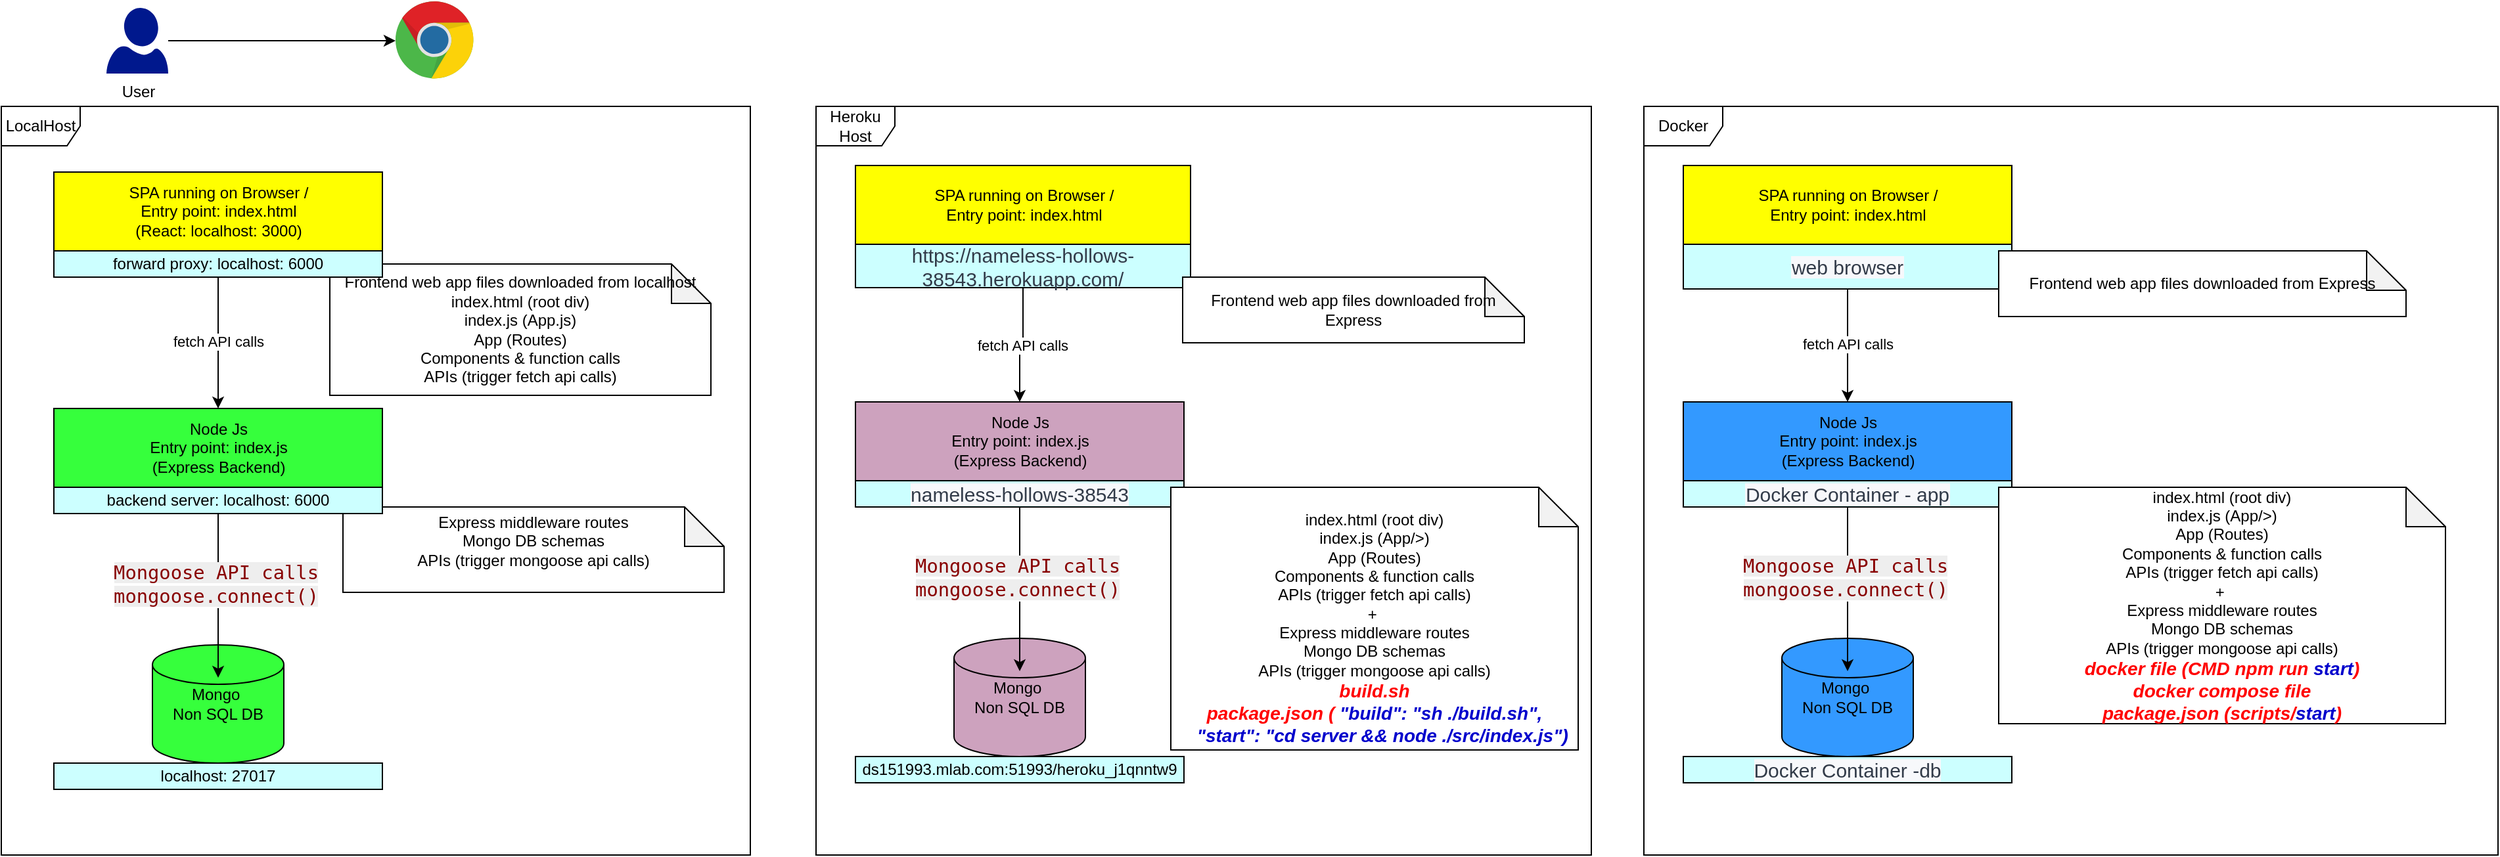 <mxfile version="13.5.8" type="github">
  <diagram name="Page-1" id="e7e014a7-5840-1c2e-5031-d8a46d1fe8dd">
    <mxGraphModel dx="1549" dy="625" grid="0" gridSize="10" guides="1" tooltips="1" connect="1" arrows="1" fold="1" page="1" pageScale="1" pageWidth="1169" pageHeight="826" background="#ffffff" math="0" shadow="0">
      <root>
        <mxCell id="0" />
        <mxCell id="1" parent="0" />
        <mxCell id="EqBbusVfHMR0FqAXmhcd-86" value="LocalHost" style="shape=umlFrame;whiteSpace=wrap;html=1;strokeColor=#000000;fillColor=#FFFFFF;" vertex="1" parent="1">
          <mxGeometry x="10" y="90" width="570" height="570" as="geometry" />
        </mxCell>
        <mxCell id="EqBbusVfHMR0FqAXmhcd-87" value="Heroku Host" style="shape=umlFrame;whiteSpace=wrap;html=1;strokeColor=#000000;fillColor=#FFFFFF;" vertex="1" parent="1">
          <mxGeometry x="630" y="90" width="590" height="570" as="geometry" />
        </mxCell>
        <mxCell id="EqBbusVfHMR0FqAXmhcd-71" value="Express middleware routes&lt;br&gt;Mongo DB schemas&lt;br&gt;APIs (trigger mongoose api calls)&lt;br&gt;&amp;nbsp;" style="shape=note;whiteSpace=wrap;html=1;backgroundOutline=1;darkOpacity=0.05;" vertex="1" parent="1">
          <mxGeometry x="270" y="395" width="290" height="65" as="geometry" />
        </mxCell>
        <mxCell id="EqBbusVfHMR0FqAXmhcd-41" value="Mongo&amp;nbsp;&lt;br&gt;Non SQL DB" style="shape=cylinder2;whiteSpace=wrap;html=1;boundedLbl=1;backgroundOutline=1;size=15;fillColor=#36FF3C;" vertex="1" parent="1">
          <mxGeometry x="125" y="500" width="100" height="90" as="geometry" />
        </mxCell>
        <mxCell id="EqBbusVfHMR0FqAXmhcd-44" value="Node Js&lt;br&gt;Entry point: index.js&lt;br&gt;(Express Backend)" style="html=1;fillColor=#36FF3C;" vertex="1" parent="1">
          <mxGeometry x="50" y="320" width="250" height="60" as="geometry" />
        </mxCell>
        <mxCell id="EqBbusVfHMR0FqAXmhcd-53" value="" style="dashed=0;outlineConnect=0;html=1;align=center;labelPosition=center;verticalLabelPosition=bottom;verticalAlign=top;shape=mxgraph.weblogos.chrome" vertex="1" parent="1">
          <mxGeometry x="310" y="10" width="60" height="60" as="geometry" />
        </mxCell>
        <mxCell id="EqBbusVfHMR0FqAXmhcd-56" style="edgeStyle=orthogonalEdgeStyle;rounded=0;orthogonalLoop=1;jettySize=auto;html=1;" edge="1" parent="1" source="EqBbusVfHMR0FqAXmhcd-55" target="EqBbusVfHMR0FqAXmhcd-53">
          <mxGeometry relative="1" as="geometry" />
        </mxCell>
        <mxCell id="EqBbusVfHMR0FqAXmhcd-55" value="User" style="aspect=fixed;pointerEvents=1;shadow=0;dashed=0;html=1;strokeColor=none;labelPosition=center;verticalLabelPosition=bottom;verticalAlign=top;align=center;fillColor=#00188D;shape=mxgraph.azure.user" vertex="1" parent="1">
          <mxGeometry x="90" y="15" width="47" height="50" as="geometry" />
        </mxCell>
        <mxCell id="EqBbusVfHMR0FqAXmhcd-72" style="edgeStyle=orthogonalEdgeStyle;rounded=0;orthogonalLoop=1;jettySize=auto;html=1;exitX=0.5;exitY=1;exitDx=0;exitDy=0;entryX=0.5;entryY=0.278;entryDx=0;entryDy=0;entryPerimeter=0;" edge="1" parent="1" source="EqBbusVfHMR0FqAXmhcd-63" target="EqBbusVfHMR0FqAXmhcd-41">
          <mxGeometry relative="1" as="geometry" />
        </mxCell>
        <mxCell id="EqBbusVfHMR0FqAXmhcd-73" value="&lt;span style=&quot;color: rgb(136 , 0 , 0) ; font-family: monospace , monospace ; font-size: 14.4px ; background-color: rgb(238 , 238 , 238)&quot;&gt;Mongoose API calls&lt;br&gt;mongoose.connect()&lt;/span&gt;" style="edgeLabel;html=1;align=center;verticalAlign=middle;resizable=0;points=[];" vertex="1" connectable="0" parent="EqBbusVfHMR0FqAXmhcd-72">
          <mxGeometry x="-0.143" y="-2" relative="1" as="geometry">
            <mxPoint as="offset" />
          </mxGeometry>
        </mxCell>
        <mxCell id="EqBbusVfHMR0FqAXmhcd-63" value="&lt;span&gt;backend server: localhost: 6000&lt;/span&gt;" style="rounded=0;whiteSpace=wrap;html=1;fillColor=#CCFFFF;" vertex="1" parent="1">
          <mxGeometry x="50" y="380" width="250" height="20" as="geometry" />
        </mxCell>
        <mxCell id="EqBbusVfHMR0FqAXmhcd-64" value="localhost: 27017" style="rounded=0;whiteSpace=wrap;html=1;fillColor=#CCFFFF;" vertex="1" parent="1">
          <mxGeometry x="50" y="590" width="250" height="20" as="geometry" />
        </mxCell>
        <mxCell id="EqBbusVfHMR0FqAXmhcd-65" value="Frontend web app files downloaded from localhost&lt;br&gt;index.html (root div)&lt;br&gt;index.js (App.js)&lt;br&gt;App (Routes)&lt;br&gt;Components &amp;amp; function calls&lt;br&gt;APIs (trigger fetch api calls)" style="shape=note;whiteSpace=wrap;html=1;backgroundOutline=1;darkOpacity=0.05;" vertex="1" parent="1">
          <mxGeometry x="260" y="210" width="290" height="100" as="geometry" />
        </mxCell>
        <mxCell id="EqBbusVfHMR0FqAXmhcd-67" value="" style="group;fillColor=#FFFF00;" vertex="1" connectable="0" parent="1">
          <mxGeometry x="50" y="140" width="250" height="80" as="geometry" />
        </mxCell>
        <mxCell id="EqBbusVfHMR0FqAXmhcd-43" value="SPA running on Browser /&lt;br&gt;Entry point: index.html&lt;br&gt;(React:&amp;nbsp;&lt;span&gt;localhost: 3000&lt;/span&gt;)" style="html=1;fillColor=#FFFF00;" vertex="1" parent="EqBbusVfHMR0FqAXmhcd-67">
          <mxGeometry width="250" height="60" as="geometry" />
        </mxCell>
        <mxCell id="EqBbusVfHMR0FqAXmhcd-62" value="forward proxy: localhost: 6000" style="rounded=0;whiteSpace=wrap;html=1;fillColor=#CCFFFF;strokeColor=#000000;" vertex="1" parent="EqBbusVfHMR0FqAXmhcd-67">
          <mxGeometry y="60" width="250" height="20" as="geometry" />
        </mxCell>
        <mxCell id="EqBbusVfHMR0FqAXmhcd-69" style="edgeStyle=orthogonalEdgeStyle;rounded=0;orthogonalLoop=1;jettySize=auto;html=1;entryX=0.5;entryY=0;entryDx=0;entryDy=0;" edge="1" parent="1" source="EqBbusVfHMR0FqAXmhcd-62" target="EqBbusVfHMR0FqAXmhcd-44">
          <mxGeometry relative="1" as="geometry">
            <mxPoint x="175" y="240" as="sourcePoint" />
          </mxGeometry>
        </mxCell>
        <mxCell id="EqBbusVfHMR0FqAXmhcd-70" value="fetch API calls" style="edgeLabel;html=1;align=center;verticalAlign=middle;resizable=0;points=[];" vertex="1" connectable="0" parent="EqBbusVfHMR0FqAXmhcd-69">
          <mxGeometry x="-0.02" relative="1" as="geometry">
            <mxPoint as="offset" />
          </mxGeometry>
        </mxCell>
        <mxCell id="EqBbusVfHMR0FqAXmhcd-74" value="Mongo&amp;nbsp;&lt;br&gt;Non SQL DB" style="shape=cylinder2;whiteSpace=wrap;html=1;boundedLbl=1;backgroundOutline=1;size=15;fillColor=#CDA2BE;" vertex="1" parent="1">
          <mxGeometry x="735" y="495" width="100" height="90" as="geometry" />
        </mxCell>
        <mxCell id="EqBbusVfHMR0FqAXmhcd-75" value="Node Js&lt;br&gt;Entry point: index.js&lt;br&gt;(Express Backend)" style="html=1;fillColor=#CDA2BE;" vertex="1" parent="1">
          <mxGeometry x="660" y="315" width="250" height="60" as="geometry" />
        </mxCell>
        <mxCell id="EqBbusVfHMR0FqAXmhcd-76" style="edgeStyle=orthogonalEdgeStyle;rounded=0;orthogonalLoop=1;jettySize=auto;html=1;exitX=0.5;exitY=1;exitDx=0;exitDy=0;entryX=0.5;entryY=0.278;entryDx=0;entryDy=0;entryPerimeter=0;" edge="1" parent="1" source="EqBbusVfHMR0FqAXmhcd-78" target="EqBbusVfHMR0FqAXmhcd-74">
          <mxGeometry relative="1" as="geometry" />
        </mxCell>
        <mxCell id="EqBbusVfHMR0FqAXmhcd-77" value="&lt;span style=&quot;color: rgb(136 , 0 , 0) ; font-family: monospace , monospace ; font-size: 14.4px ; background-color: rgb(238 , 238 , 238)&quot;&gt;Mongoose API calls&lt;br&gt;mongoose.connect()&lt;/span&gt;" style="edgeLabel;html=1;align=center;verticalAlign=middle;resizable=0;points=[];" vertex="1" connectable="0" parent="EqBbusVfHMR0FqAXmhcd-76">
          <mxGeometry x="-0.143" y="-2" relative="1" as="geometry">
            <mxPoint as="offset" />
          </mxGeometry>
        </mxCell>
        <mxCell id="EqBbusVfHMR0FqAXmhcd-78" value="&lt;span style=&quot;color: rgb(50 , 59 , 73) ; font-family: , &amp;#34;helvetica neue&amp;#34; , &amp;#34;helvetica&amp;#34; , &amp;#34;arial&amp;#34; , sans-serif ; font-size: 15px ; background-color: rgb(247 , 248 , 251)&quot;&gt;nameless-hollows-38543&lt;/span&gt;" style="rounded=0;whiteSpace=wrap;html=1;fillColor=#CCFFFF;" vertex="1" parent="1">
          <mxGeometry x="660" y="375" width="250" height="20" as="geometry" />
        </mxCell>
        <mxCell id="EqBbusVfHMR0FqAXmhcd-79" value="ds151993.mlab.com:51993/heroku_j1qnntw9" style="rounded=0;whiteSpace=wrap;html=1;fillColor=#CCFFFF;" vertex="1" parent="1">
          <mxGeometry x="660" y="585" width="250" height="20" as="geometry" />
        </mxCell>
        <mxCell id="EqBbusVfHMR0FqAXmhcd-80" value="" style="group;fillColor=#FFFF00;" vertex="1" connectable="0" parent="1">
          <mxGeometry x="660" y="135" width="255" height="93" as="geometry" />
        </mxCell>
        <mxCell id="EqBbusVfHMR0FqAXmhcd-81" value="SPA running on Browser /&lt;br&gt;Entry point: index.html" style="html=1;fillColor=#FFFF00;" vertex="1" parent="EqBbusVfHMR0FqAXmhcd-80">
          <mxGeometry width="255" height="60" as="geometry" />
        </mxCell>
        <mxCell id="EqBbusVfHMR0FqAXmhcd-82" value="&lt;font color=&quot;#323b49&quot;&gt;&lt;span style=&quot;font-size: 15px&quot;&gt;https://nameless-hollows-38543.herokuapp.com/&lt;/span&gt;&lt;/font&gt;" style="rounded=0;whiteSpace=wrap;html=1;fillColor=#CCFFFF;strokeColor=#000000;" vertex="1" parent="EqBbusVfHMR0FqAXmhcd-80">
          <mxGeometry y="60" width="255" height="33" as="geometry" />
        </mxCell>
        <mxCell id="EqBbusVfHMR0FqAXmhcd-83" style="edgeStyle=orthogonalEdgeStyle;rounded=0;orthogonalLoop=1;jettySize=auto;html=1;entryX=0.5;entryY=0;entryDx=0;entryDy=0;" edge="1" parent="1" source="EqBbusVfHMR0FqAXmhcd-82" target="EqBbusVfHMR0FqAXmhcd-75">
          <mxGeometry relative="1" as="geometry">
            <mxPoint x="785" y="235" as="sourcePoint" />
          </mxGeometry>
        </mxCell>
        <mxCell id="EqBbusVfHMR0FqAXmhcd-84" value="fetch API calls" style="edgeLabel;html=1;align=center;verticalAlign=middle;resizable=0;points=[];" vertex="1" connectable="0" parent="EqBbusVfHMR0FqAXmhcd-83">
          <mxGeometry x="-0.02" relative="1" as="geometry">
            <mxPoint as="offset" />
          </mxGeometry>
        </mxCell>
        <mxCell id="EqBbusVfHMR0FqAXmhcd-89" value="Frontend web app files downloaded from Express" style="shape=note;whiteSpace=wrap;html=1;backgroundOutline=1;darkOpacity=0.05;" vertex="1" parent="1">
          <mxGeometry x="909" y="220" width="260" height="50" as="geometry" />
        </mxCell>
        <mxCell id="EqBbusVfHMR0FqAXmhcd-90" value="&lt;br&gt;index.html (root div)&lt;br&gt;index.js (App/&amp;gt;)&lt;br&gt;App (Routes)&lt;br&gt;Components &amp;amp; function calls&lt;br&gt;APIs (trigger fetch api calls)&lt;br&gt;+&amp;nbsp;&lt;br&gt;Express middleware routes&lt;br&gt;Mongo DB schemas&lt;br&gt;APIs (trigger mongoose api calls)&lt;br&gt;&lt;i&gt;&lt;font color=&quot;#ff0000&quot; style=&quot;font-size: 14px&quot;&gt;&lt;b&gt;build.sh&lt;br&gt;package.json (&lt;/b&gt;&lt;/font&gt;&lt;/i&gt;&lt;span style=&quot;font-size: 14px&quot;&gt;&lt;b&gt;&lt;i&gt;&lt;font color=&quot;#ff0000&quot;&gt;&amp;nbsp;&lt;/font&gt;&lt;font color=&quot;#0000cc&quot;&gt;&quot;build&quot;: &quot;sh ./build.sh&quot;,&lt;/font&gt;&lt;br&gt;&lt;font color=&quot;#0000cc&quot;&gt;&amp;nbsp; &amp;nbsp; &quot;start&quot;: &quot;cd server &amp;amp;&amp;amp; node ./src/index.js&quot;)&lt;/font&gt;&lt;/i&gt;&lt;/b&gt;&lt;/span&gt;&lt;font color=&quot;#0000cc&quot;&gt;&amp;nbsp;&lt;/font&gt;" style="shape=note;whiteSpace=wrap;html=1;backgroundOutline=1;darkOpacity=0.05;" vertex="1" parent="1">
          <mxGeometry x="900" y="380" width="310" height="200" as="geometry" />
        </mxCell>
        <mxCell id="EqBbusVfHMR0FqAXmhcd-91" value="Docker" style="shape=umlFrame;whiteSpace=wrap;html=1;strokeColor=#000000;fillColor=#FFFFFF;" vertex="1" parent="1">
          <mxGeometry x="1260" y="90" width="650" height="570" as="geometry" />
        </mxCell>
        <mxCell id="EqBbusVfHMR0FqAXmhcd-92" value="Mongo&amp;nbsp;&lt;br&gt;Non SQL DB" style="shape=cylinder2;whiteSpace=wrap;html=1;boundedLbl=1;backgroundOutline=1;size=15;fillColor=#3399FF;" vertex="1" parent="1">
          <mxGeometry x="1365" y="495" width="100" height="90" as="geometry" />
        </mxCell>
        <mxCell id="EqBbusVfHMR0FqAXmhcd-93" value="Node Js&lt;br&gt;Entry point: index.js&lt;br&gt;(Express Backend)" style="html=1;fillColor=#3399FF;" vertex="1" parent="1">
          <mxGeometry x="1290" y="315" width="250" height="60" as="geometry" />
        </mxCell>
        <mxCell id="EqBbusVfHMR0FqAXmhcd-94" style="edgeStyle=orthogonalEdgeStyle;rounded=0;orthogonalLoop=1;jettySize=auto;html=1;exitX=0.5;exitY=1;exitDx=0;exitDy=0;entryX=0.5;entryY=0.278;entryDx=0;entryDy=0;entryPerimeter=0;" edge="1" parent="1" source="EqBbusVfHMR0FqAXmhcd-96" target="EqBbusVfHMR0FqAXmhcd-92">
          <mxGeometry relative="1" as="geometry" />
        </mxCell>
        <mxCell id="EqBbusVfHMR0FqAXmhcd-95" value="&lt;span style=&quot;color: rgb(136 , 0 , 0) ; font-family: monospace , monospace ; font-size: 14.4px ; background-color: rgb(238 , 238 , 238)&quot;&gt;Mongoose API calls&lt;br&gt;mongoose.connect()&lt;/span&gt;" style="edgeLabel;html=1;align=center;verticalAlign=middle;resizable=0;points=[];" vertex="1" connectable="0" parent="EqBbusVfHMR0FqAXmhcd-94">
          <mxGeometry x="-0.143" y="-2" relative="1" as="geometry">
            <mxPoint as="offset" />
          </mxGeometry>
        </mxCell>
        <mxCell id="EqBbusVfHMR0FqAXmhcd-96" value="&lt;span style=&quot;color: rgb(50 , 59 , 73) ; font-family: , &amp;#34;helvetica neue&amp;#34; , &amp;#34;helvetica&amp;#34; , &amp;#34;arial&amp;#34; , sans-serif ; font-size: 15px ; background-color: rgb(247 , 248 , 251)&quot;&gt;Docker Container - app&lt;/span&gt;" style="rounded=0;whiteSpace=wrap;html=1;fillColor=#CCFFFF;" vertex="1" parent="1">
          <mxGeometry x="1290" y="375" width="250" height="20" as="geometry" />
        </mxCell>
        <mxCell id="EqBbusVfHMR0FqAXmhcd-97" value="&lt;span style=&quot;color: rgb(50 , 59 , 73) ; font-size: 15px ; background-color: rgb(247 , 248 , 251)&quot;&gt;Docker Container -db&lt;/span&gt;" style="rounded=0;whiteSpace=wrap;html=1;fillColor=#CCFFFF;" vertex="1" parent="1">
          <mxGeometry x="1290" y="585" width="250" height="20" as="geometry" />
        </mxCell>
        <mxCell id="EqBbusVfHMR0FqAXmhcd-98" value="" style="group;fillColor=#FFFF00;" vertex="1" connectable="0" parent="1">
          <mxGeometry x="1290" y="135" width="250" height="94" as="geometry" />
        </mxCell>
        <mxCell id="EqBbusVfHMR0FqAXmhcd-99" value="SPA running on Browser /&lt;br&gt;Entry point: index.html" style="html=1;fillColor=#FFFF00;" vertex="1" parent="EqBbusVfHMR0FqAXmhcd-98">
          <mxGeometry width="250" height="60" as="geometry" />
        </mxCell>
        <mxCell id="EqBbusVfHMR0FqAXmhcd-100" value="&lt;span style=&quot;color: rgb(50 , 59 , 73) ; font-family: , &amp;#34;helvetica neue&amp;#34; , &amp;#34;helvetica&amp;#34; , &amp;#34;arial&amp;#34; , sans-serif ; font-size: 15px ; background-color: rgb(247 , 248 , 251)&quot;&gt;web browser&lt;/span&gt;" style="rounded=0;whiteSpace=wrap;html=1;fillColor=#CCFFFF;strokeColor=#000000;" vertex="1" parent="EqBbusVfHMR0FqAXmhcd-98">
          <mxGeometry y="60" width="250" height="34" as="geometry" />
        </mxCell>
        <mxCell id="EqBbusVfHMR0FqAXmhcd-101" style="edgeStyle=orthogonalEdgeStyle;rounded=0;orthogonalLoop=1;jettySize=auto;html=1;entryX=0.5;entryY=0;entryDx=0;entryDy=0;" edge="1" parent="1" source="EqBbusVfHMR0FqAXmhcd-100" target="EqBbusVfHMR0FqAXmhcd-93">
          <mxGeometry relative="1" as="geometry">
            <mxPoint x="1415" y="235" as="sourcePoint" />
          </mxGeometry>
        </mxCell>
        <mxCell id="EqBbusVfHMR0FqAXmhcd-102" value="fetch API calls" style="edgeLabel;html=1;align=center;verticalAlign=middle;resizable=0;points=[];" vertex="1" connectable="0" parent="EqBbusVfHMR0FqAXmhcd-101">
          <mxGeometry x="-0.02" relative="1" as="geometry">
            <mxPoint as="offset" />
          </mxGeometry>
        </mxCell>
        <mxCell id="EqBbusVfHMR0FqAXmhcd-103" value="Frontend web app files downloaded from Express" style="shape=note;whiteSpace=wrap;html=1;backgroundOutline=1;darkOpacity=0.05;" vertex="1" parent="1">
          <mxGeometry x="1530" y="200" width="310" height="50" as="geometry" />
        </mxCell>
        <mxCell id="EqBbusVfHMR0FqAXmhcd-104" value="&lt;br&gt;index.html (root div)&lt;br&gt;index.js (App/&amp;gt;)&lt;br&gt;App (Routes)&lt;br&gt;Components &amp;amp; function calls&lt;br&gt;APIs (trigger fetch api calls)&lt;br&gt;+&amp;nbsp;&lt;br&gt;Express middleware routes&lt;br&gt;Mongo DB schemas&lt;br&gt;APIs (trigger mongoose api calls)&lt;br&gt;&lt;i&gt;&lt;font style=&quot;font-size: 14px&quot;&gt;&lt;b&gt;&lt;font color=&quot;#ff0000&quot;&gt;docker file (CMD npm run &lt;/font&gt;&lt;font color=&quot;#0000cc&quot;&gt;start&lt;/font&gt;&lt;font color=&quot;#ff0000&quot;&gt;)&lt;/font&gt;&lt;br&gt;&lt;font color=&quot;#ff0000&quot;&gt;docker compose file&lt;/font&gt;&lt;br&gt;&lt;font color=&quot;#ff0000&quot;&gt;package.json (scripts/&lt;/font&gt;&lt;font color=&quot;#0000cc&quot;&gt;start&lt;/font&gt;&lt;font color=&quot;#ff0000&quot;&gt;)&lt;/font&gt;&lt;/b&gt;&lt;/font&gt;&lt;/i&gt;&lt;br&gt;&amp;nbsp;" style="shape=note;whiteSpace=wrap;html=1;backgroundOutline=1;darkOpacity=0.05;" vertex="1" parent="1">
          <mxGeometry x="1530" y="380" width="340" height="180" as="geometry" />
        </mxCell>
      </root>
    </mxGraphModel>
  </diagram>
</mxfile>
